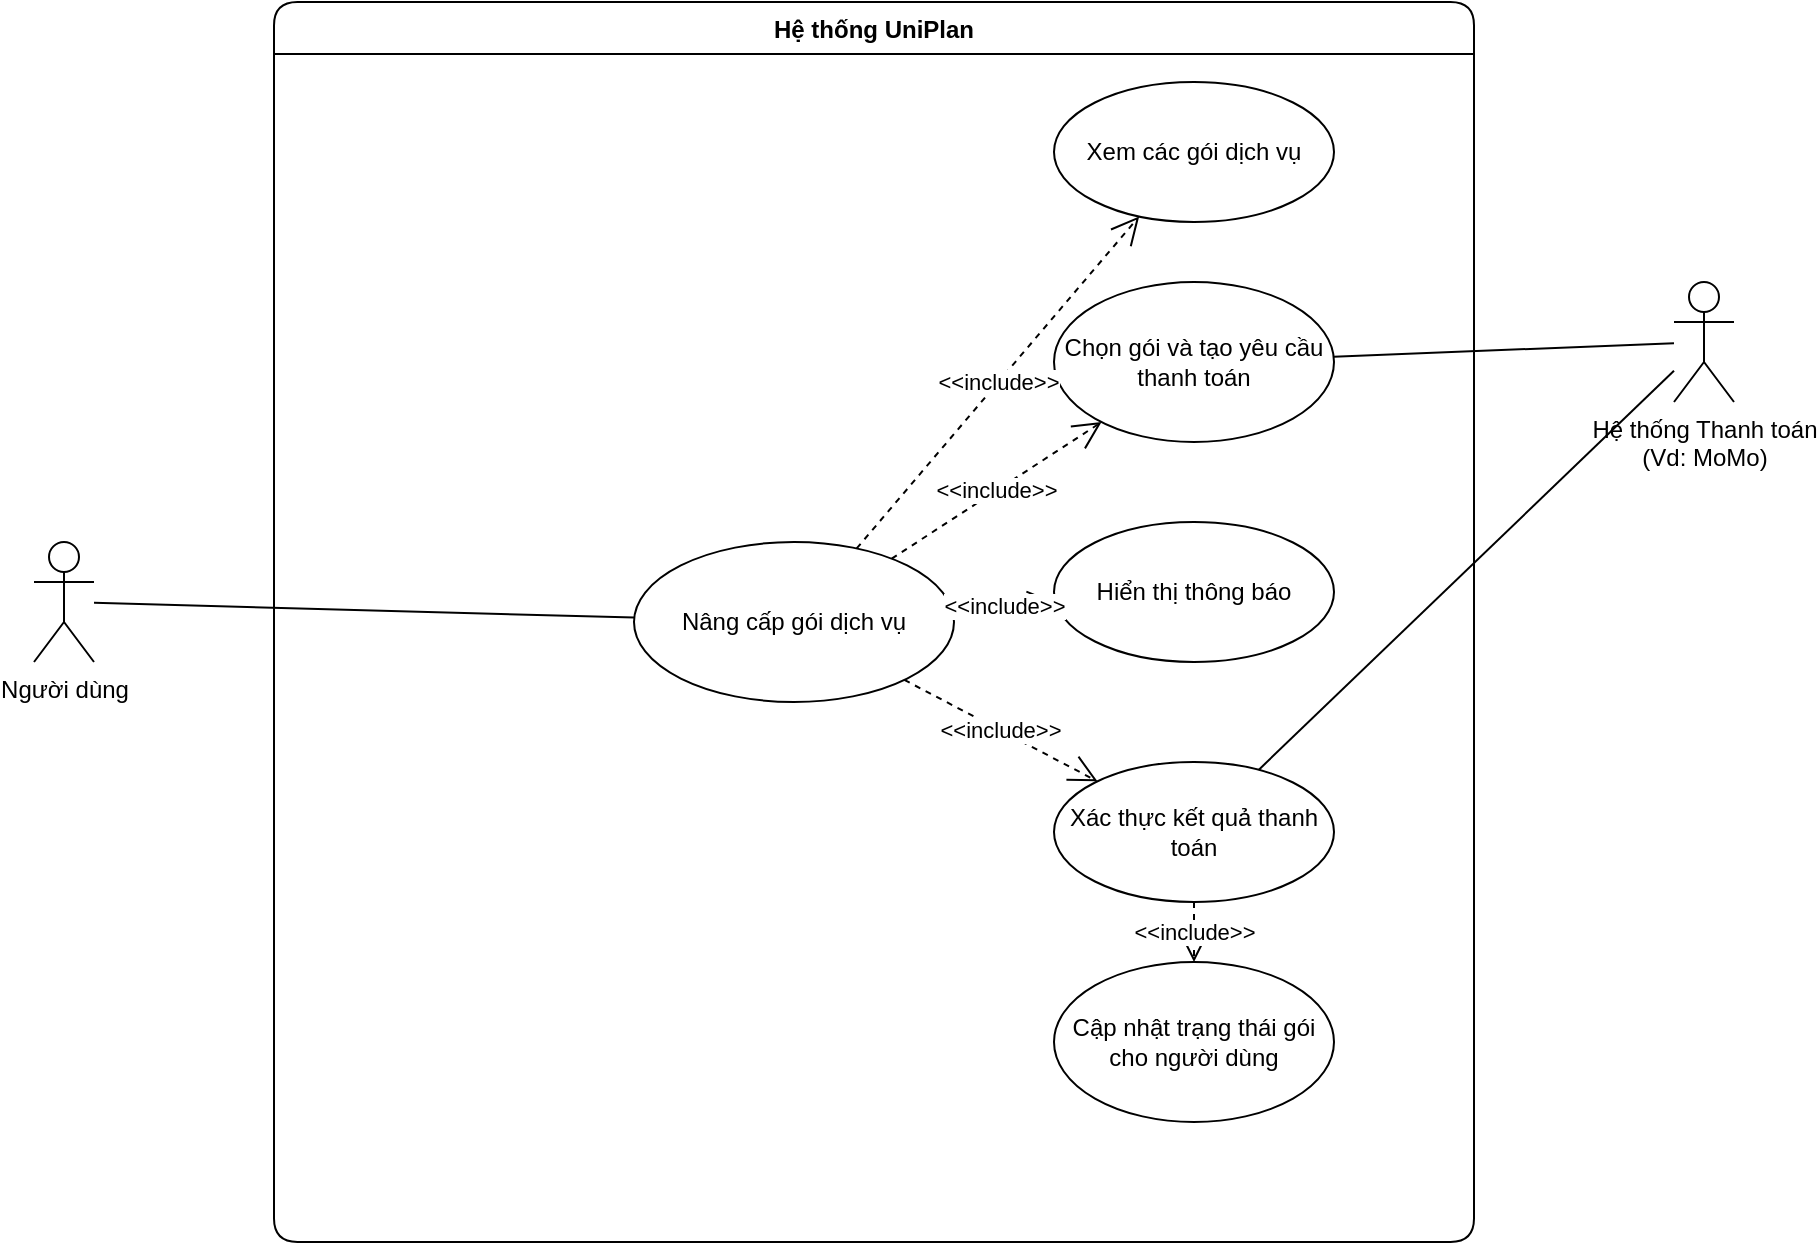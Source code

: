 <mxfile version="22.0.8" type="device">
  <diagram name="Use Case - Nâng cấp Gói" id="diagram-1">
    <mxGraphModel dx="1486" dy="799" grid="1" gridSize="10" guides="1" tooltips="1" connect="1" arrows="1" fold="1" page="1" pageScale="1" pageWidth="1169" pageHeight="827" math="0" shadow="0">
      <root>
        <mxCell id="0" />
        <mxCell id="1" parent="0" />
        <mxCell id="2" value="Người dùng" style="shape=umlActor;verticalLabelPosition=bottom;verticalAlign=top;html=1;outlineConnect=0;" vertex="1" parent="1">
          <mxGeometry x="80" y="350" width="30" height="60" as="geometry" />
        </mxCell>
        <mxCell id="3" value="Hệ thống UniPlan" style="swimlane;fontStyle=1;align=center;verticalAlign=top;childLayout=stackLayout;horizontal=1;startSize=26;horizontalStack=0;resizeParent=1;resizeParentMax=0;resizeLast=0;collapsible=0;marginBottom=0;rounded=1;" vertex="1" parent="1">
          <mxGeometry x="200" y="80" width="600" height="620" as="geometry">
            <mxRectangle x="200" y="80" width="140" height="26" as="alternateBounds" />
          </mxGeometry>
        </mxCell>
        <mxCell id="4" value="Nâng cấp gói dịch vụ" style="ellipse;whiteSpace=wrap;html=1;" vertex="1" parent="3">
          <mxGeometry x="180" y="270" width="160" height="80" as="geometry" />
        </mxCell>
        <mxCell id="5" value="Xem các gói dịch vụ" style="ellipse;whiteSpace=wrap;html=1;" vertex="1" parent="3">
          <mxGeometry x="390" y="40" width="140" height="70" as="geometry" />
        </mxCell>
        <mxCell id="6" value="Chọn gói và tạo yêu cầu thanh toán" style="ellipse;whiteSpace=wrap;html=1;" vertex="1" parent="3">
          <mxGeometry x="390" y="140" width="140" height="80" as="geometry" />
        </mxCell>
        <mxCell id="7" value="Xác thực kết quả thanh toán" style="ellipse;whiteSpace=wrap;html=1;" vertex="1" parent="3">
          <mxGeometry x="390" y="380" width="140" height="70" as="geometry" />
        </mxCell>
        <mxCell id="8" value="Cập nhật trạng thái gói cho người dùng" style="ellipse;whiteSpace=wrap;html=1;" vertex="1" parent="3">
          <mxGeometry x="390" y="480" width="140" height="80" as="geometry" />
        </mxCell>
        <mxCell id="9" value="Hiển thị thông báo" style="ellipse;whiteSpace=wrap;html=1;" vertex="1" parent="3">
          <mxGeometry x="390" y="260" width="140" height="70" as="geometry" />
        </mxCell>
        <mxCell id="10" value="" style="endArrow=none;html=1;rounded=0;" edge="1" parent="1" source="2" target="4">
          <mxGeometry width="50" height="50" relative="1" as="geometry">
            <mxPoint x="140" y="380" as="sourcePoint" />
            <mxPoint x="370" y="340" as="targetPoint" />
          </mxGeometry>
        </mxCell>
        <mxCell id="11" value="&lt;div&gt;&amp;lt;&amp;lt;include&amp;gt;&amp;gt;&lt;/div&gt;" style="endArrow=open;endSize=12;dashed=1;html=1;rounded=0;" edge="1" parent="1" source="4" target="5">
          <mxGeometry width="100" height="100" relative="1" as="geometry">
            <mxPoint x="350" y="260" as="sourcePoint" />
            <mxPoint x="460" y="105" as="targetPoint" />
          </mxGeometry>
        </mxCell>
        <mxCell id="12" value="&lt;div&gt;&amp;lt;&amp;lt;include&amp;gt;&amp;gt;&lt;/div&gt;" style="endArrow=open;endSize=12;dashed=1;html=1;rounded=0;" edge="1" parent="1" source="4" target="6">
          <mxGeometry width="100" height="100" relative="1" as="geometry">
            <mxPoint x="350" y="280" as="sourcePoint" />
            <mxPoint x="460" y="145" as="targetPoint" />
          </mxGeometry>
        </mxCell>
        <mxCell id="13" value="&lt;div&gt;&amp;lt;&amp;lt;include&amp;gt;&amp;gt;&lt;/div&gt;" style="endArrow=open;endSize=12;dashed=1;html=1;rounded=0;" edge="1" parent="1" source="4" target="9">
          <mxGeometry width="100" height="100" relative="1" as="geometry">
            <mxPoint x="350" y="300" as="sourcePoint" />
            <mxPoint x="460" y="285" as="targetPoint" />
          </mxGeometry>
        </mxCell>
        <mxCell id="14" value="&lt;div&gt;&amp;lt;&amp;lt;include&amp;gt;&amp;gt;&lt;/div&gt;" style="endArrow=open;endSize=12;dashed=1;html=1;rounded=0;" edge="1" parent="1" source="4" target="7">
          <mxGeometry width="100" height="100" relative="1" as="geometry">
            <mxPoint x="350" y="320" as="sourcePoint" />
            <mxPoint x="460" y="405" as="targetPoint" />
          </mxGeometry>
        </mxCell>
        <mxCell id="15" value="&lt;div&gt;&amp;lt;&amp;lt;include&amp;gt;&amp;gt;&lt;/div&gt;" style="endArrow=open;endSize=12;dashed=1;html=1;rounded=0;" edge="1" parent="1" source="7" target="8">
          <mxGeometry width="100" height="100" relative="1" as="geometry">
            <mxPoint x="460" y="460" as="sourcePoint" />
            <mxPoint x="460" y="470" as="targetPoint" />
          </mxGeometry>
        </mxCell>
        <mxCell id="16" value="Hệ thống Thanh toán&lt;br&gt;(Vd: MoMo)" style="shape=umlActor;verticalLabelPosition=bottom;verticalAlign=top;html=1;outlineConnect=0;" vertex="1" parent="1">
          <mxGeometry x="900" y="220" width="30" height="60" as="geometry" />
        </mxCell>
        <mxCell id="17" value="" style="endArrow=none;html=1;rounded=0;" edge="1" parent="1" source="6" target="16">
          <mxGeometry width="50" height="50" relative="1" as="geometry">
            <mxPoint x="540" y="190" as="sourcePoint" />
            <mxPoint x="890" y="250" as="targetPoint" />
          </mxGeometry>
        </mxCell>
        <mxCell id="18" value="" style="endArrow=none;html=1;rounded=0;" edge="1" parent="1" source="16" target="7">
          <mxGeometry width="50" height="50" relative="1" as="geometry">
            <mxPoint x="890" y="280" as="sourcePoint" />
            <mxPoint x="540" y="425" as="targetPoint" />
          </mxGeometry>
        </mxCell>
      </root>
    </mxGraphModel>
  </diagram>
</mxfile>